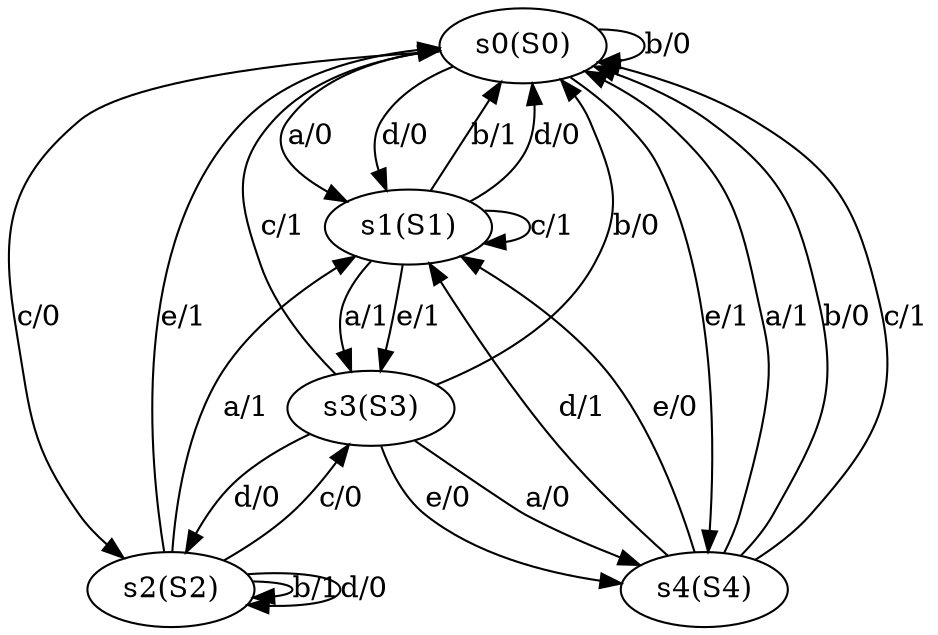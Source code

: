 digraph "generated 4" {
	s0 [label="s0(S0)"]
	s1 [label="s1(S1)"]
	s2 [label="s2(S2)"]
	s4 [label="s4(S4)"]
	s3 [label="s3(S3)"]
	s0 -> s1 [label="a/0"]
	s0 -> s0 [label="b/0"]
	s0 -> s2 [label="c/0"]
	s0 -> s1 [label="d/0"]
	s0 -> s4 [label="e/1"]
	s1 -> s3 [label="a/1"]
	s1 -> s0 [label="b/1"]
	s1 -> s1 [label="c/1"]
	s1 -> s0 [label="d/0"]
	s1 -> s3 [label="e/1"]
	s2 -> s1 [label="a/1"]
	s2 -> s2 [label="b/1"]
	s2 -> s3 [label="c/0"]
	s2 -> s2 [label="d/0"]
	s2 -> s0 [label="e/1"]
	s3 -> s4 [label="a/0"]
	s3 -> s0 [label="b/0"]
	s3 -> s0 [label="c/1"]
	s3 -> s2 [label="d/0"]
	s3 -> s4 [label="e/0"]
	s4 -> s0 [label="a/1"]
	s4 -> s0 [label="b/0"]
	s4 -> s0 [label="c/1"]
	s4 -> s1 [label="d/1"]
	s4 -> s1 [label="e/0"]
}

